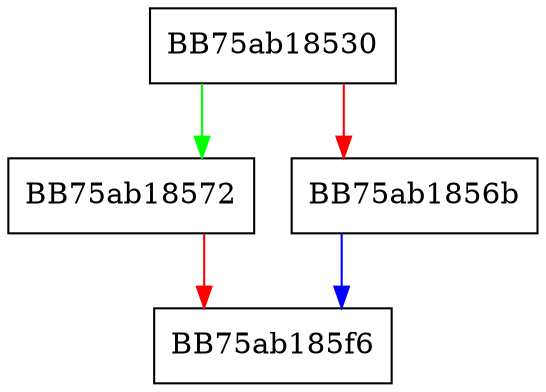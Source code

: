 digraph AtomicCounterDiv {
  node [shape="box"];
  graph [splines=ortho];
  BB75ab18530 -> BB75ab18572 [color="green"];
  BB75ab18530 -> BB75ab1856b [color="red"];
  BB75ab1856b -> BB75ab185f6 [color="blue"];
  BB75ab18572 -> BB75ab185f6 [color="red"];
}